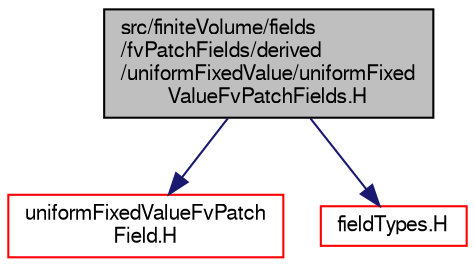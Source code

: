 digraph "src/finiteVolume/fields/fvPatchFields/derived/uniformFixedValue/uniformFixedValueFvPatchFields.H"
{
  bgcolor="transparent";
  edge [fontname="FreeSans",fontsize="10",labelfontname="FreeSans",labelfontsize="10"];
  node [fontname="FreeSans",fontsize="10",shape=record];
  Node1 [label="src/finiteVolume/fields\l/fvPatchFields/derived\l/uniformFixedValue/uniformFixed\lValueFvPatchFields.H",height=0.2,width=0.4,color="black", fillcolor="grey75", style="filled" fontcolor="black"];
  Node1 -> Node2 [color="midnightblue",fontsize="10",style="solid",fontname="FreeSans"];
  Node2 [label="uniformFixedValueFvPatch\lField.H",height=0.2,width=0.4,color="red",URL="$a05047.html"];
  Node1 -> Node3 [color="midnightblue",fontsize="10",style="solid",fontname="FreeSans"];
  Node3 [label="fieldTypes.H",height=0.2,width=0.4,color="red",URL="$a07492.html",tooltip="Include the header files for all the primitive types that Fields are instantiated for..."];
}
